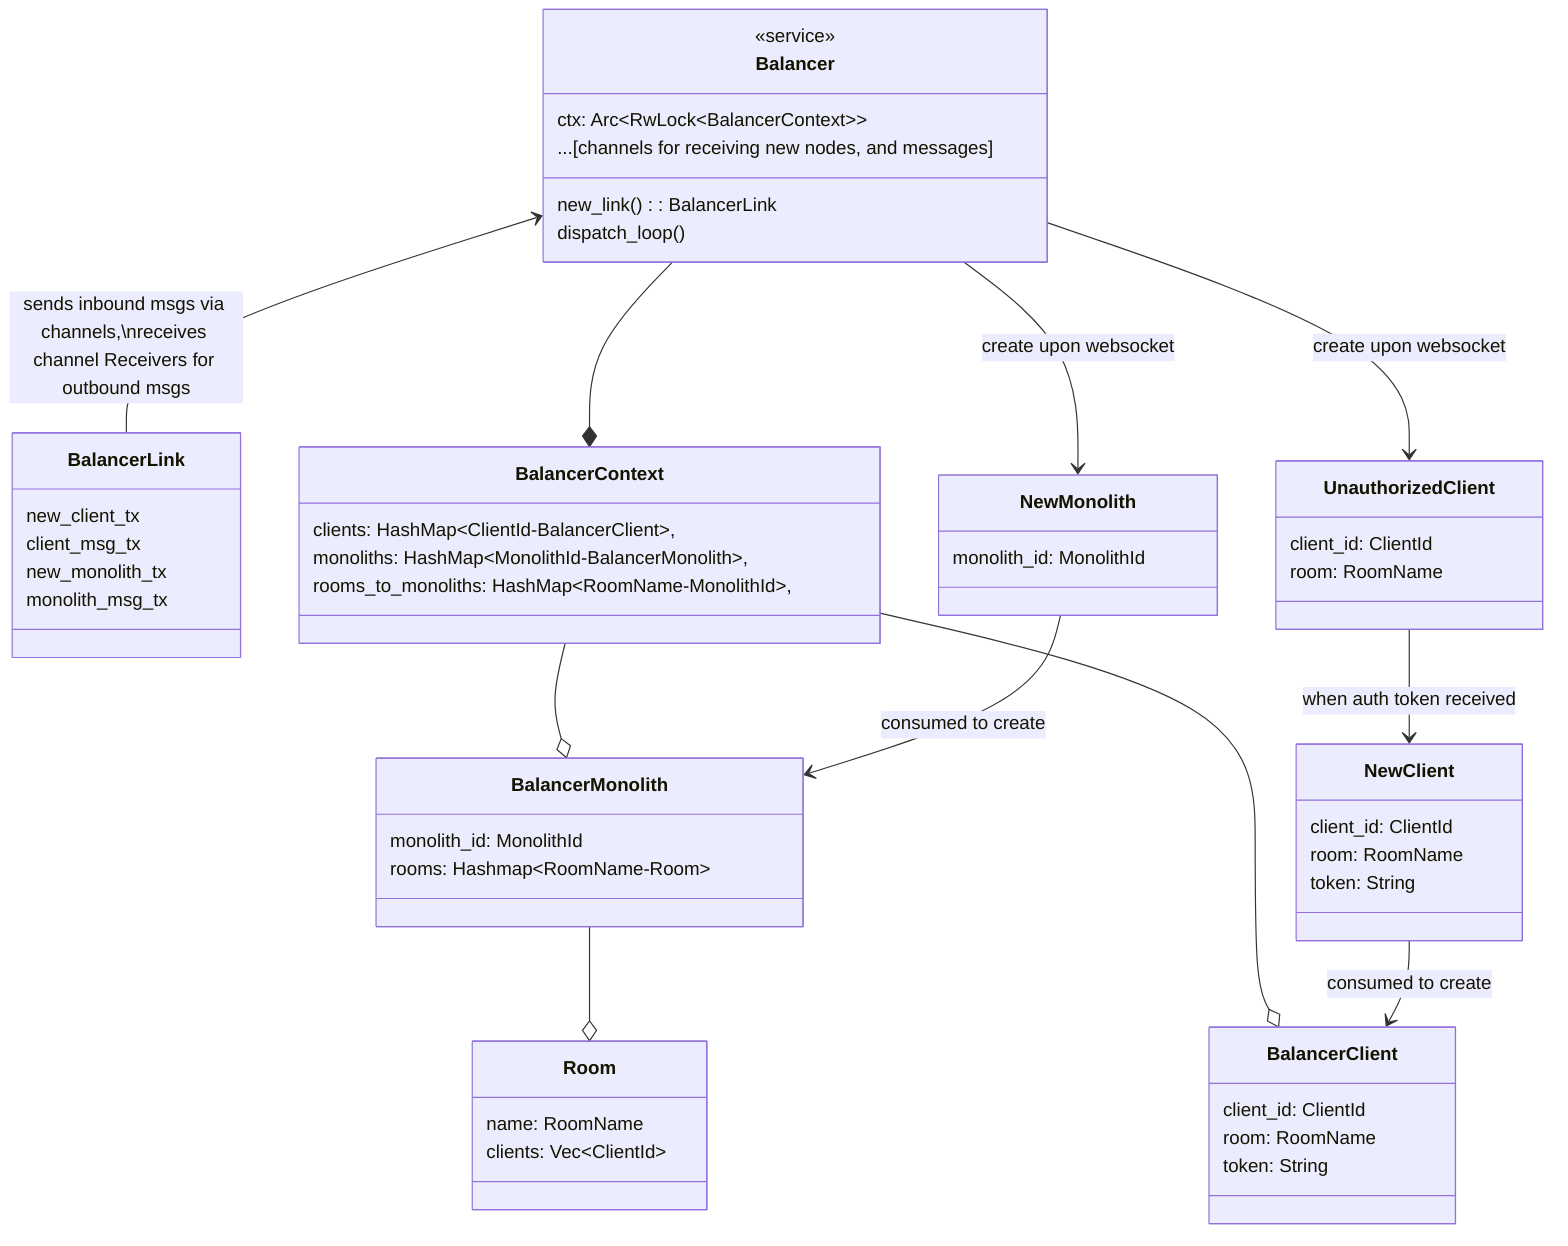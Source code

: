 classDiagram
    class Balancer {
        <<service>>
        ctx: Arc~RwLock~BalancerContext~~
        ...[channels for receiving new nodes, and messages]

        new_link(): BalancerLink
        dispatch_loop()
    }

    class BalancerLink {
        new_client_tx
        client_msg_tx
        new_monolith_tx
        monolith_msg_tx
    }

    class BalancerContext {
        clients: HashMap~ClientId-BalancerClient~,
        monoliths: HashMap~MonolithId-BalancerMonolith~,
        rooms_to_monoliths: HashMap~RoomName-MonolithId~,
    }

    Balancer --* BalancerContext



    Balancer <-- BalancerLink : sends inbound msgs via channels,\nreceives channel Receivers for outbound msgs

    class NewMonolith {
        monolith_id: MonolithId
    }

    class BalancerMonolith {
        monolith_id: MonolithId
        rooms: Hashmap~RoomName-Room~
    }

    class Room {
        name: RoomName
        clients: Vec~ClientId~
    }

    BalancerMonolith --o Room

    class BalancerClient {
        client_id: ClientId
        room: RoomName
        token: String
    }

    BalancerContext --o BalancerMonolith
    BalancerContext --o BalancerClient

    class UnauthorizedClient {
        client_id: ClientId
        room: RoomName
    }
    class NewClient {
        client_id: ClientId
        room: RoomName
        token: String
    }

    NewMonolith --> BalancerMonolith : consumed to create
    UnauthorizedClient --> NewClient : when auth token received
    NewClient --> BalancerClient : consumed to create

    Balancer --> UnauthorizedClient : create upon websocket
    Balancer --> NewMonolith : create upon websocket